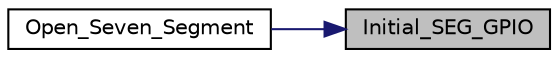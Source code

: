 digraph "Initial_SEG_GPIO"
{
 // LATEX_PDF_SIZE
  edge [fontname="Helvetica",fontsize="10",labelfontname="Helvetica",labelfontsize="10"];
  node [fontname="Helvetica",fontsize="10",shape=record];
  rankdir="RL";
  Node1 [label="Initial_SEG_GPIO",height=0.2,width=0.4,color="black", fillcolor="grey75", style="filled", fontcolor="black",tooltip="Set 7_Segment LED GPIO to output mode."];
  Node1 -> Node2 [dir="back",color="midnightblue",fontsize="10",style="solid",fontname="Helvetica"];
  Node2 [label="Open_Seven_Segment",height=0.2,width=0.4,color="black", fillcolor="white", style="filled",URL="$da/d69/group___nano130___basic01___f_u_n_c_t_i_o_n_s.html#ga90fffc6556049d79da39f1eae08a0699",tooltip="This function turn on 7_Segment LED."];
}
